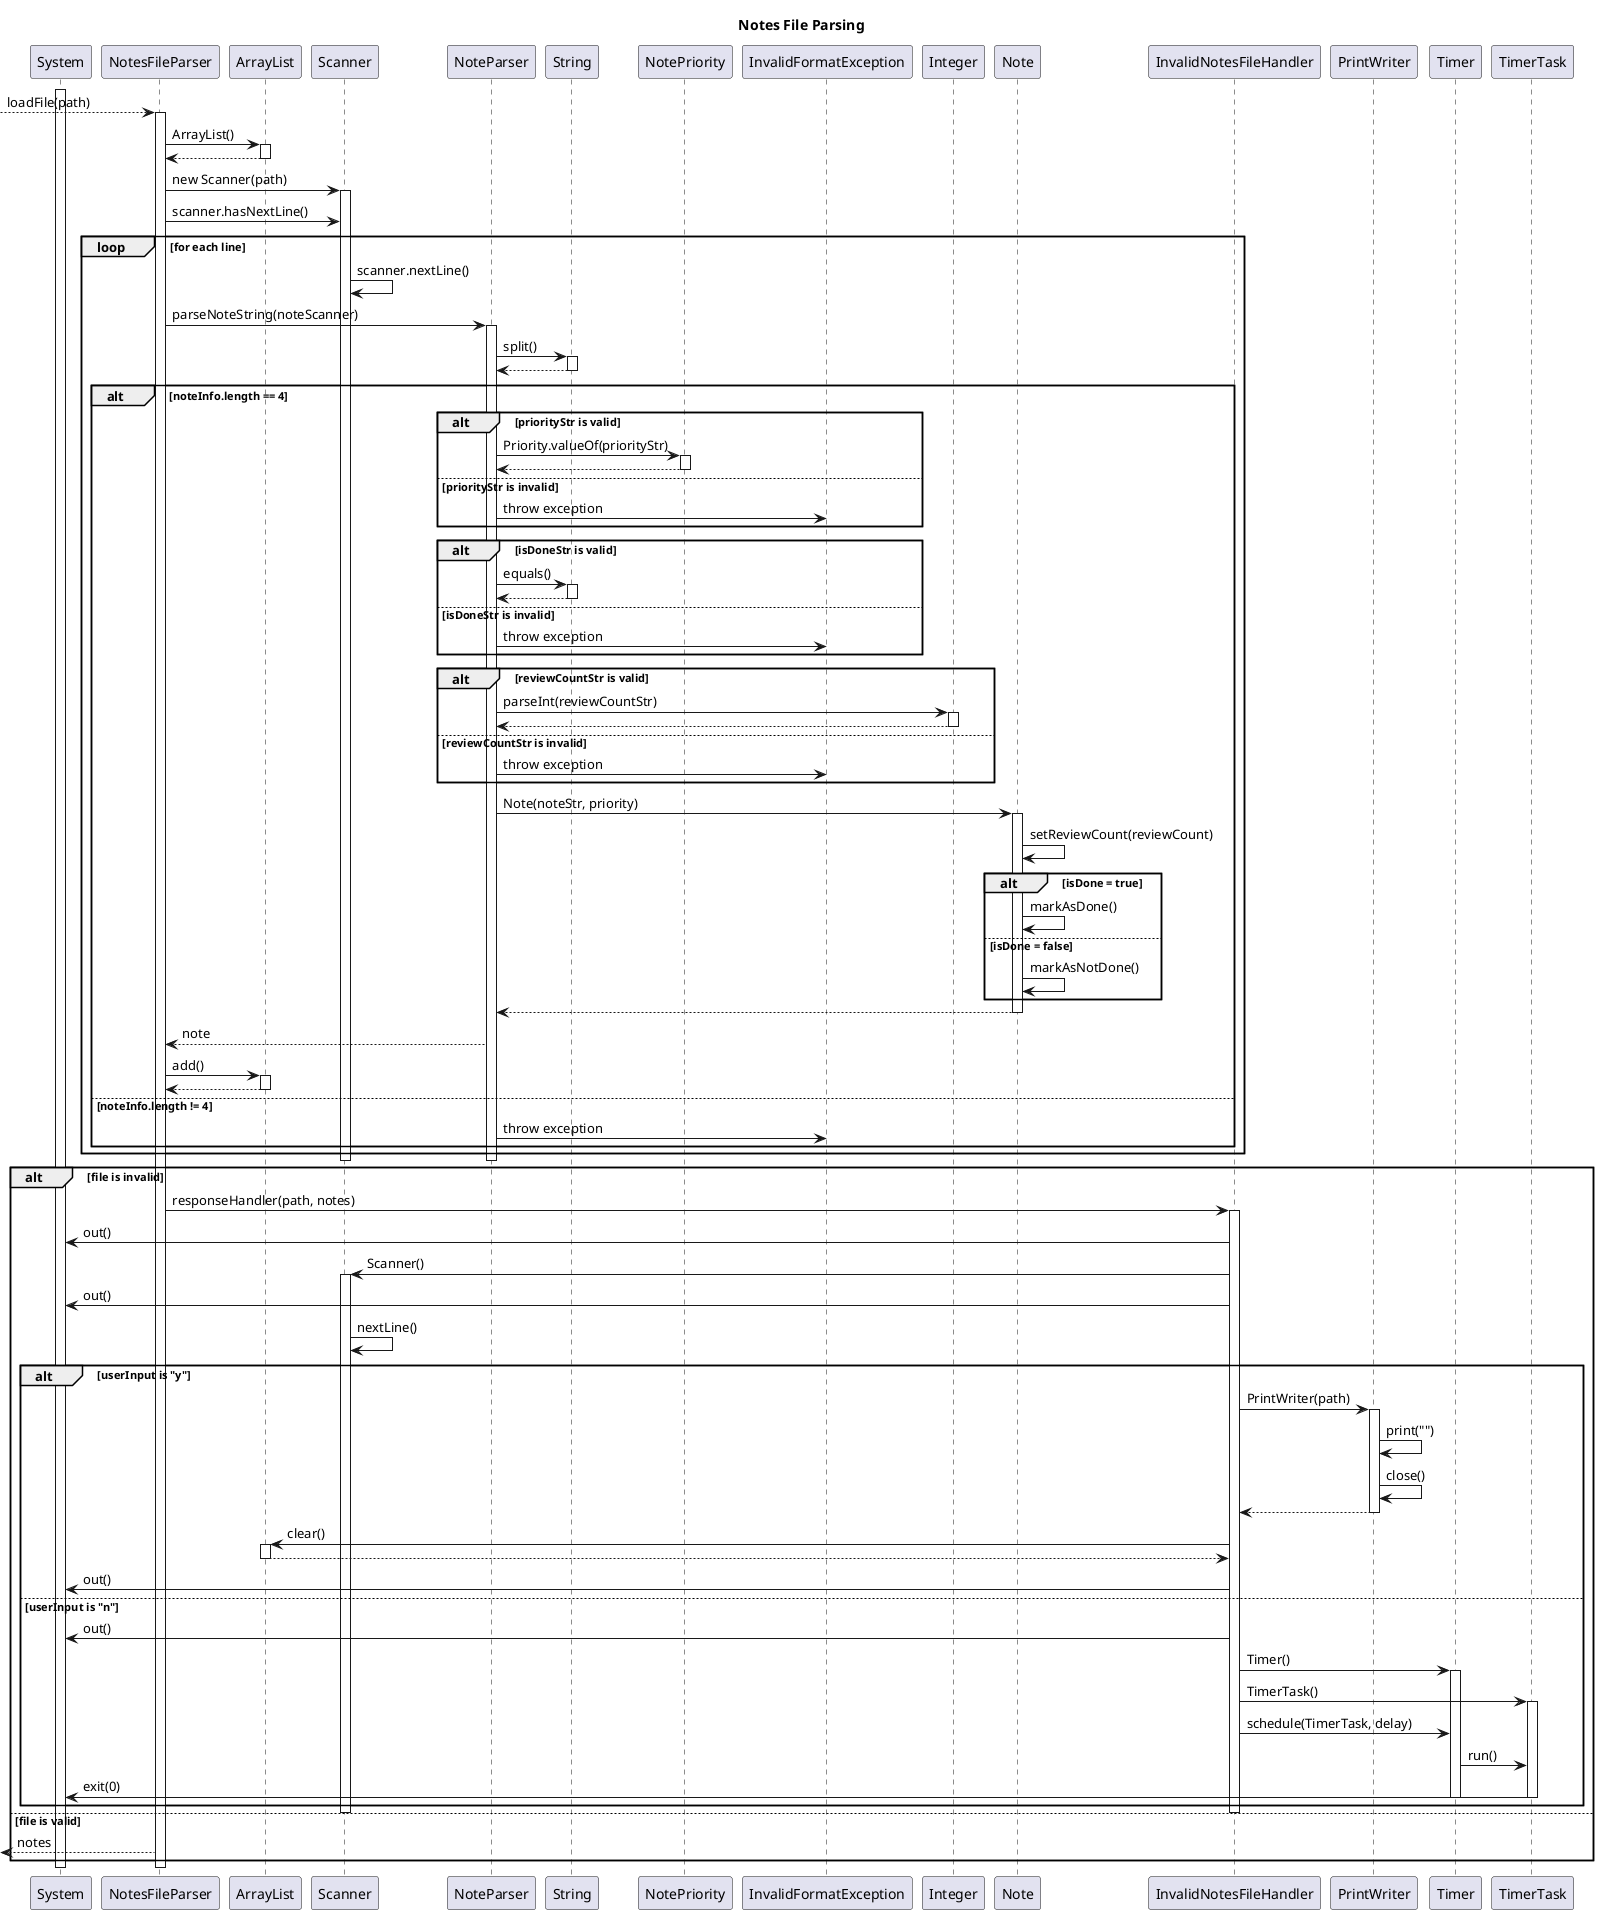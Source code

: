 @startuml
title Notes File Parsing

activate System

--> NotesFileParser: loadFile(path)
activate NotesFileParser
NotesFileParser -> ArrayList: ArrayList()
activate ArrayList
ArrayList --> NotesFileParser
deactivate ArrayList
NotesFileParser -> Scanner: new Scanner(path)
activate Scanner
NotesFileParser -> Scanner: scanner.hasNextLine()
loop for each line
    Scanner -> Scanner: scanner.nextLine()
    NotesFileParser -> NoteParser: parseNoteString(noteScanner)
    activate NoteParser
    NoteParser -> String: split()
    activate String
    String --> NoteParser
    deactivate String
    alt noteInfo.length == 4
        alt priorityStr is valid
            NoteParser -> NotePriority: Priority.valueOf(priorityStr)
            activate NotePriority
            NotePriority --> NoteParser
            deactivate NotePriority
        else priorityStr is invalid
            NoteParser -> InvalidFormatException: throw exception
        end
        alt isDoneStr is valid
            NoteParser -> String: equals()
            activate String
            String --> NoteParser
            deactivate String
        else isDoneStr is invalid
            NoteParser -> InvalidFormatException: throw exception
        end
        alt reviewCountStr is valid
            NoteParser -> Integer: parseInt(reviewCountStr)
            activate Integer
            Integer --> NoteParser
            deactivate Integer
        else reviewCountStr is invalid
            NoteParser -> InvalidFormatException: throw exception
        end
        NoteParser -> Note: Note(noteStr, priority)
        activate Note
        Note -> Note: setReviewCount(reviewCount)
        alt isDone = true
            Note -> Note: markAsDone()
        else isDone = false
            Note -> Note: markAsNotDone()
        end
        Note --> NoteParser
        deactivate Note
        NoteParser --> NotesFileParser: note
        NotesFileParser -> ArrayList: add()
        activate ArrayList
        ArrayList --> NotesFileParser
        deactivate ArrayList
    else noteInfo.length != 4
            NoteParser -> InvalidFormatException: throw exception
    end
end
deactivate NoteParser
deactivate Scanner

alt file is invalid
    NotesFileParser -> InvalidNotesFileHandler: responseHandler(path, notes)
    activate InvalidNotesFileHandler
    InvalidNotesFileHandler -> System: out()
    InvalidNotesFileHandler -> Scanner: Scanner()
    activate Scanner
    InvalidNotesFileHandler -> System: out()
    Scanner -> Scanner: nextLine()
    alt userInput is "y"
        InvalidNotesFileHandler -> PrintWriter: PrintWriter(path)
        activate PrintWriter
        PrintWriter -> PrintWriter: print("")
        PrintWriter -> PrintWriter: close()
        PrintWriter --> InvalidNotesFileHandler
        deactivate PrintWriter
        InvalidNotesFileHandler -> ArrayList: clear()
        activate ArrayList
        ArrayList --> InvalidNotesFileHandler
        deactivate ArrayList
        InvalidNotesFileHandler -> System: out()
    else userInput is "n"
        InvalidNotesFileHandler -> System: out()
        InvalidNotesFileHandler -> Timer: Timer()
        activate Timer
        InvalidNotesFileHandler -> TimerTask: TimerTask()
        activate TimerTask
        InvalidNotesFileHandler -> Timer: schedule(TimerTask, delay)
        Timer -> TimerTask: run()
        TimerTask -> System: exit(0)
        deactivate Timer
        deactivate TimerTask
    end
    deactivate Scanner
    deactivate InvalidNotesFileHandler
else file is valid
    <-- NotesFileParser: notes
end

deactivate NotesFileParser

deactivate System

@enduml

